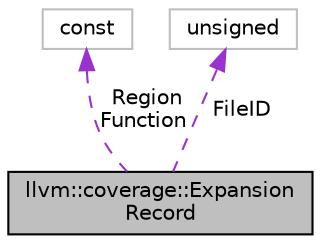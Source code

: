 digraph "llvm::coverage::ExpansionRecord"
{
 // LATEX_PDF_SIZE
  bgcolor="transparent";
  edge [fontname="Helvetica",fontsize="10",labelfontname="Helvetica",labelfontsize="10"];
  node [fontname="Helvetica",fontsize="10",shape=record];
  Node1 [label="llvm::coverage::Expansion\lRecord",height=0.2,width=0.4,color="black", fillcolor="grey75", style="filled", fontcolor="black",tooltip="Coverage information for a macro expansion or #included file."];
  Node2 -> Node1 [dir="back",color="darkorchid3",fontsize="10",style="dashed",label=" Region\nFunction" ,fontname="Helvetica"];
  Node2 [label="const",height=0.2,width=0.4,color="grey75",tooltip=" "];
  Node3 -> Node1 [dir="back",color="darkorchid3",fontsize="10",style="dashed",label=" FileID" ,fontname="Helvetica"];
  Node3 [label="unsigned",height=0.2,width=0.4,color="grey75",tooltip=" "];
}
